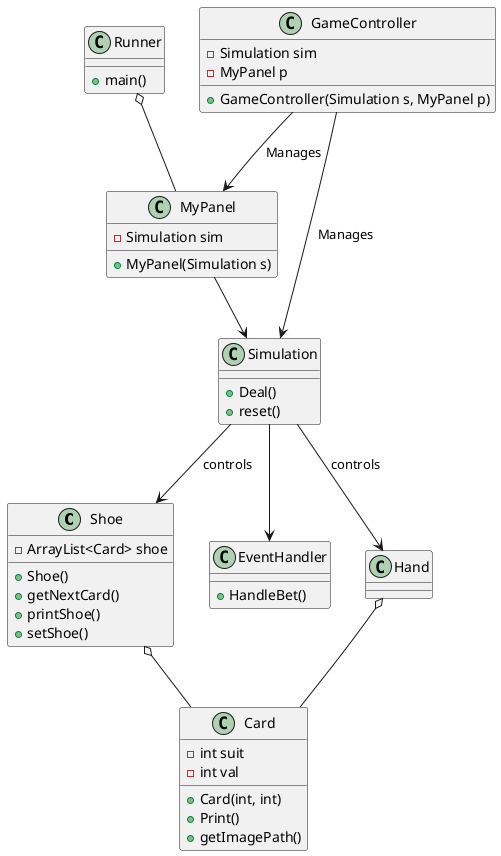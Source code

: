 @startuml
class Shoe {
    -ArrayList<Card> shoe
    +Shoe()
    +getNextCard()
    +printShoe()
    +setShoe()
}

class Card {
    +Card(int, int)
    +Print()
    +getImagePath()
    -int suit
    -int val
}

class Simulation {
    +Deal()
    +reset()

}

class EventHandler {
    +HandleBet()
}

class MyPanel {
    +MyPanel(Simulation s)
    -Simulation sim
}

class Runner {
	+main()
}

class GameController {
    +GameController(Simulation s, MyPanel p)
    -Simulation sim
    -MyPanel p
}

class Hand {

}

Shoe o-- Card
Hand o-- Card
MyPanel --> Simulation
Simulation --> Shoe : controls
Simulation --> Hand : controls
Simulation --> EventHandler
Runner o-- MyPanel
GameController --> MyPanel : Manages
GameController --> Simulation : Manages
@enduml